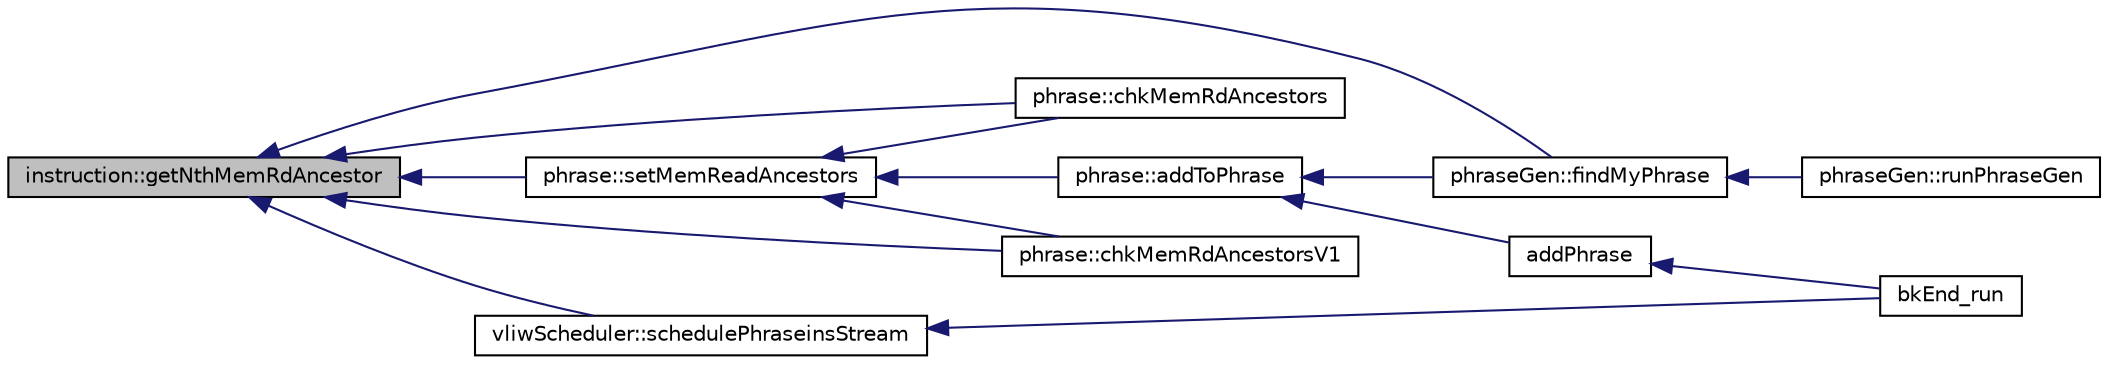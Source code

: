 digraph G
{
  edge [fontname="Helvetica",fontsize="10",labelfontname="Helvetica",labelfontsize="10"];
  node [fontname="Helvetica",fontsize="10",shape=record];
  rankdir=LR;
  Node1 [label="instruction::getNthMemRdAncestor",height=0.2,width=0.4,color="black", fillcolor="grey75", style="filled" fontcolor="black"];
  Node1 -> Node2 [dir=back,color="midnightblue",fontsize="10",style="solid"];
  Node2 [label="phrase::chkMemRdAncestors",height=0.2,width=0.4,color="black", fillcolor="white", style="filled",URL="$classphrase.html#ae371c7fde2523a4624f99eb26d285d46"];
  Node1 -> Node3 [dir=back,color="midnightblue",fontsize="10",style="solid"];
  Node3 [label="phrase::chkMemRdAncestorsV1",height=0.2,width=0.4,color="black", fillcolor="white", style="filled",URL="$classphrase.html#ae326fd2bc9f95549a7b50e651d45ef94"];
  Node1 -> Node4 [dir=back,color="midnightblue",fontsize="10",style="solid"];
  Node4 [label="phraseGen::findMyPhrase",height=0.2,width=0.4,color="black", fillcolor="white", style="filled",URL="$classphraseGen.html#a04d54cfe18dfef407499f3e6829c32d3"];
  Node4 -> Node5 [dir=back,color="midnightblue",fontsize="10",style="solid"];
  Node5 [label="phraseGen::runPhraseGen",height=0.2,width=0.4,color="black", fillcolor="white", style="filled",URL="$classphraseGen.html#a27c8b0d81592bc45e7f25e9cb7a4d1c4"];
  Node1 -> Node6 [dir=back,color="midnightblue",fontsize="10",style="solid"];
  Node6 [label="vliwScheduler::schedulePhraseinsStream",height=0.2,width=0.4,color="black", fillcolor="white", style="filled",URL="$classvliwScheduler.html#a5abce2c71dce559d07f8f5de8f04c146"];
  Node6 -> Node7 [dir=back,color="midnightblue",fontsize="10",style="solid"];
  Node7 [label="bkEnd_run",height=0.2,width=0.4,color="black", fillcolor="white", style="filled",URL="$bkEnd_8h.html#a0de885ce07273f37e162ecb0e63ec95d"];
  Node1 -> Node8 [dir=back,color="midnightblue",fontsize="10",style="solid"];
  Node8 [label="phrase::setMemReadAncestors",height=0.2,width=0.4,color="black", fillcolor="white", style="filled",URL="$classphrase.html#a486ed90f05206280c5a03441acd3f181"];
  Node8 -> Node9 [dir=back,color="midnightblue",fontsize="10",style="solid"];
  Node9 [label="phrase::addToPhrase",height=0.2,width=0.4,color="black", fillcolor="white", style="filled",URL="$classphrase.html#a747fdf8e7ac40b4bad71d20129ae0e73"];
  Node9 -> Node10 [dir=back,color="midnightblue",fontsize="10",style="solid"];
  Node10 [label="addPhrase",height=0.2,width=0.4,color="black", fillcolor="white", style="filled",URL="$bkEnd_8cpp.html#a73b0a124e04ab7ad583a8ad063d501c5"];
  Node10 -> Node7 [dir=back,color="midnightblue",fontsize="10",style="solid"];
  Node9 -> Node4 [dir=back,color="midnightblue",fontsize="10",style="solid"];
  Node8 -> Node2 [dir=back,color="midnightblue",fontsize="10",style="solid"];
  Node8 -> Node3 [dir=back,color="midnightblue",fontsize="10",style="solid"];
}
